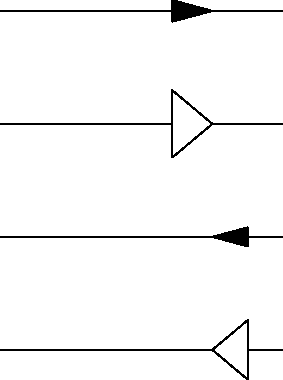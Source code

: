 size(5cm,0);
path line=(0,0)--(5,0);

draw(line,Arrow(20bp,position=.75));
draw(shift(0,-2)*line,Arrow(20bp,40,.75,filltype=NoFill));

position pos=BeginPoint;
pos.position=.75;
draw(shift(0,-4)*line,BeginArrow(20bp,pos));
draw(shift(0,-6)*line,BeginArrow(20bp,40,pos,filltype=NoFill));
